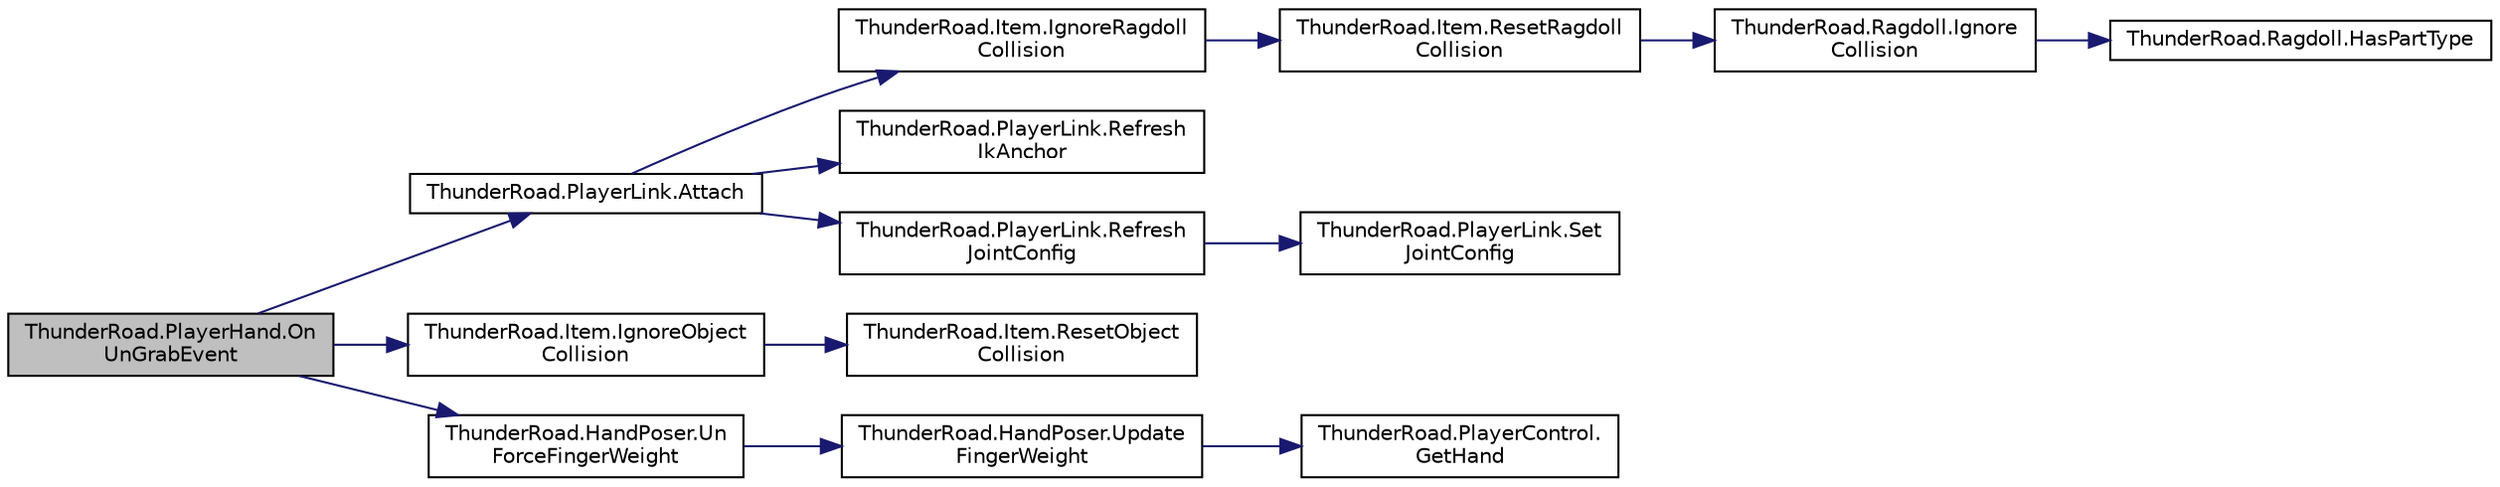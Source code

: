 digraph "ThunderRoad.PlayerHand.OnUnGrabEvent"
{
 // LATEX_PDF_SIZE
  edge [fontname="Helvetica",fontsize="10",labelfontname="Helvetica",labelfontsize="10"];
  node [fontname="Helvetica",fontsize="10",shape=record];
  rankdir="LR";
  Node1 [label="ThunderRoad.PlayerHand.On\lUnGrabEvent",height=0.2,width=0.4,color="black", fillcolor="grey75", style="filled", fontcolor="black",tooltip="Called when [un grab event]."];
  Node1 -> Node2 [color="midnightblue",fontsize="10",style="solid",fontname="Helvetica"];
  Node2 [label="ThunderRoad.PlayerLink.Attach",height=0.2,width=0.4,color="black", fillcolor="white", style="filled",URL="$class_thunder_road_1_1_player_link.html#ac6a20d051ceb71cd61d2a98f33033ac9",tooltip="Attaches the specified rigidbody."];
  Node2 -> Node3 [color="midnightblue",fontsize="10",style="solid",fontname="Helvetica"];
  Node3 [label="ThunderRoad.Item.IgnoreRagdoll\lCollision",height=0.2,width=0.4,color="black", fillcolor="white", style="filled",URL="$class_thunder_road_1_1_item.html#ab840281a41308d6826a91926b94e7e67",tooltip="Ignores the ragdoll collision."];
  Node3 -> Node4 [color="midnightblue",fontsize="10",style="solid",fontname="Helvetica"];
  Node4 [label="ThunderRoad.Item.ResetRagdoll\lCollision",height=0.2,width=0.4,color="black", fillcolor="white", style="filled",URL="$class_thunder_road_1_1_item.html#a4a7ec512ce5de13942770c4ee678fb40",tooltip="Resets the ragdoll collision."];
  Node4 -> Node5 [color="midnightblue",fontsize="10",style="solid",fontname="Helvetica"];
  Node5 [label="ThunderRoad.Ragdoll.Ignore\lCollision",height=0.2,width=0.4,color="black", fillcolor="white", style="filled",URL="$class_thunder_road_1_1_ragdoll.html#a3429b1cdefa48b676118205483ad9406",tooltip="Ignores the collision."];
  Node5 -> Node6 [color="midnightblue",fontsize="10",style="solid",fontname="Helvetica"];
  Node6 [label="ThunderRoad.Ragdoll.HasPartType",height=0.2,width=0.4,color="black", fillcolor="white", style="filled",URL="$class_thunder_road_1_1_ragdoll.html#a8bf62a566d0502f63a0933c47d747d78",tooltip="Determines whether [has part type] [the specified part types]."];
  Node2 -> Node7 [color="midnightblue",fontsize="10",style="solid",fontname="Helvetica"];
  Node7 [label="ThunderRoad.PlayerLink.Refresh\lIkAnchor",height=0.2,width=0.4,color="black", fillcolor="white", style="filled",URL="$class_thunder_road_1_1_player_link.html#ace8e9c4b3db1a9140f273fb5d97a8ac8",tooltip="Refreshes the ik anchor."];
  Node2 -> Node8 [color="midnightblue",fontsize="10",style="solid",fontname="Helvetica"];
  Node8 [label="ThunderRoad.PlayerLink.Refresh\lJointConfig",height=0.2,width=0.4,color="black", fillcolor="white", style="filled",URL="$class_thunder_road_1_1_player_link.html#acf8e9650b0884014e3eba937f64fbce1",tooltip="Refreshes the joint configuration."];
  Node8 -> Node9 [color="midnightblue",fontsize="10",style="solid",fontname="Helvetica"];
  Node9 [label="ThunderRoad.PlayerLink.Set\lJointConfig",height=0.2,width=0.4,color="black", fillcolor="white", style="filled",URL="$class_thunder_road_1_1_player_link.html#a3129bec6ebda69cd631dd61430701b53",tooltip="Sets the joint configuration."];
  Node1 -> Node10 [color="midnightblue",fontsize="10",style="solid",fontname="Helvetica"];
  Node10 [label="ThunderRoad.Item.IgnoreObject\lCollision",height=0.2,width=0.4,color="black", fillcolor="white", style="filled",URL="$class_thunder_road_1_1_item.html#a7ae74ee7db5dbfa1a0f7f4366eee910f",tooltip="Ignores the object collision."];
  Node10 -> Node11 [color="midnightblue",fontsize="10",style="solid",fontname="Helvetica"];
  Node11 [label="ThunderRoad.Item.ResetObject\lCollision",height=0.2,width=0.4,color="black", fillcolor="white", style="filled",URL="$class_thunder_road_1_1_item.html#a0cb2eaf67cb34ac7856b2c584549902a",tooltip="Resets the object collision."];
  Node1 -> Node12 [color="midnightblue",fontsize="10",style="solid",fontname="Helvetica"];
  Node12 [label="ThunderRoad.HandPoser.Un\lForceFingerWeight",height=0.2,width=0.4,color="black", fillcolor="white", style="filled",URL="$class_thunder_road_1_1_hand_poser.html#af755ad6680e005655a70f5dd54f8a4cc",tooltip="Uns the force finger weight."];
  Node12 -> Node13 [color="midnightblue",fontsize="10",style="solid",fontname="Helvetica"];
  Node13 [label="ThunderRoad.HandPoser.Update\lFingerWeight",height=0.2,width=0.4,color="black", fillcolor="white", style="filled",URL="$class_thunder_road_1_1_hand_poser.html#adf10105fc6ba0449c5d713a3365deed6",tooltip="Updates the finger weight."];
  Node13 -> Node14 [color="midnightblue",fontsize="10",style="solid",fontname="Helvetica"];
  Node14 [label="ThunderRoad.PlayerControl.\lGetHand",height=0.2,width=0.4,color="black", fillcolor="white", style="filled",URL="$class_thunder_road_1_1_player_control.html#a35f9d9f52e8ffc5ad4a3b3a8a18541b9",tooltip="Gets the hand."];
}
